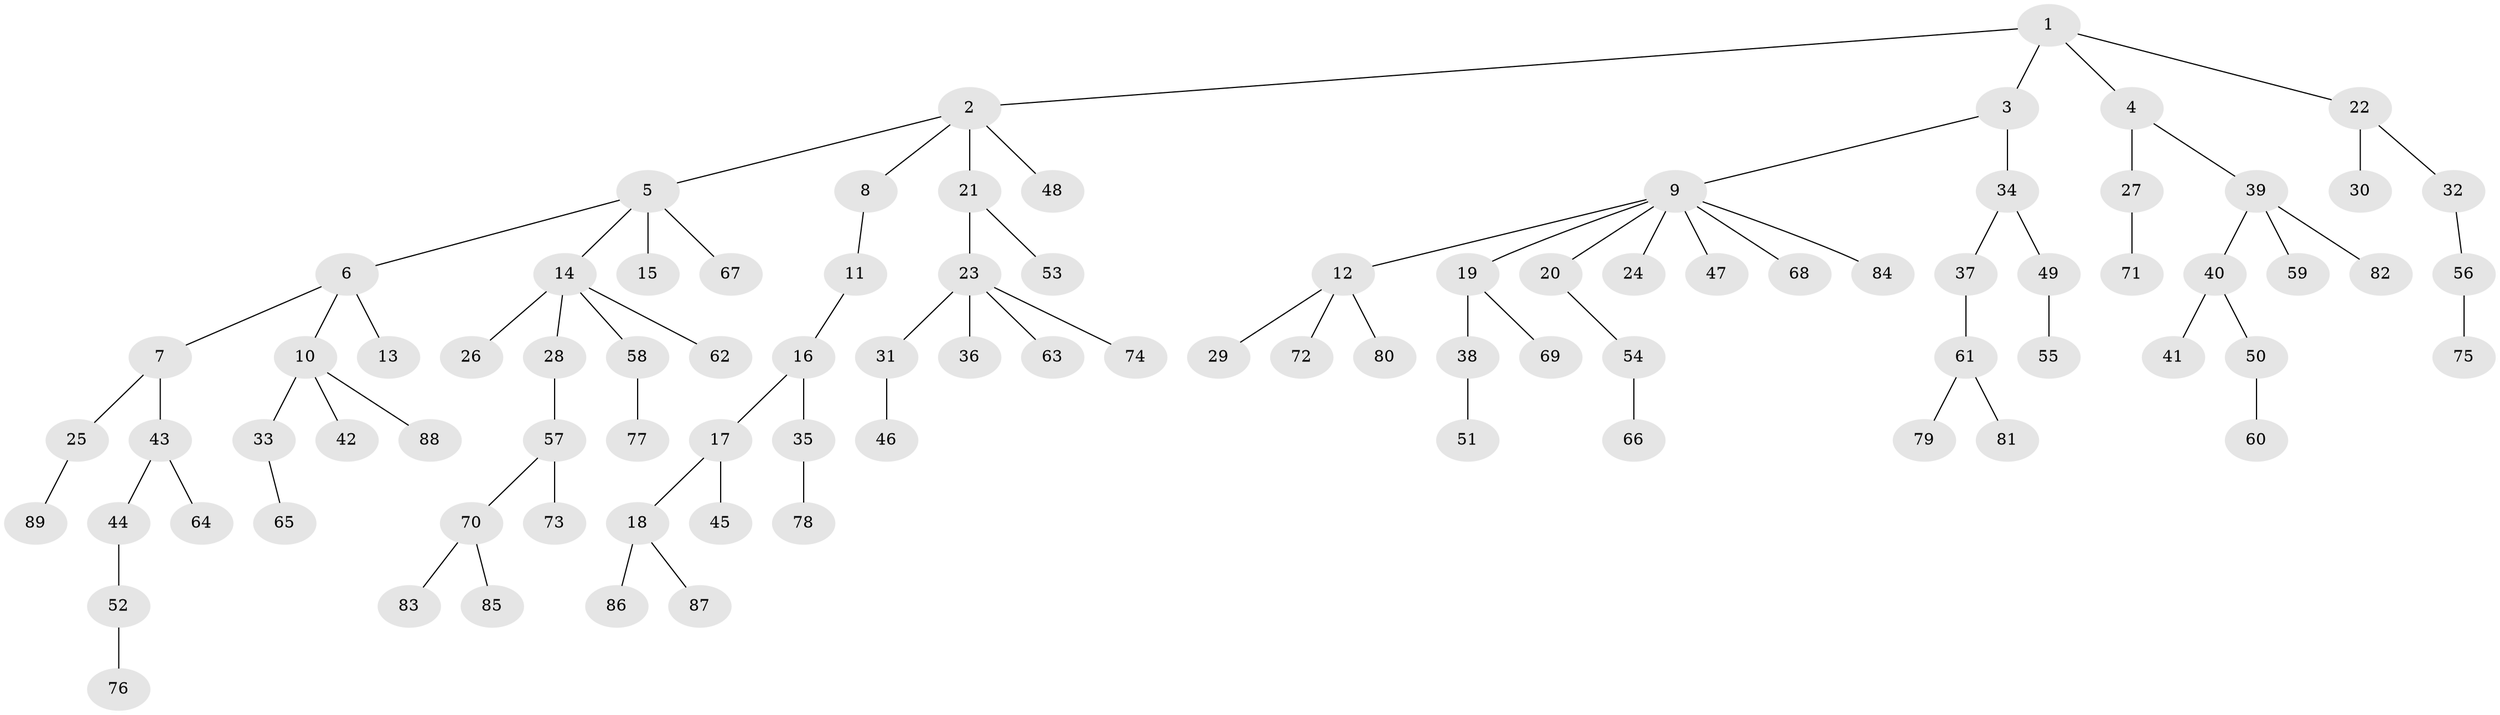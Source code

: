 // coarse degree distribution, {5: 0.04838709677419355, 6: 0.016129032258064516, 3: 0.11290322580645161, 4: 0.04838709677419355, 2: 0.1935483870967742, 9: 0.016129032258064516, 1: 0.5645161290322581}
// Generated by graph-tools (version 1.1) at 2025/24/03/03/25 07:24:09]
// undirected, 89 vertices, 88 edges
graph export_dot {
graph [start="1"]
  node [color=gray90,style=filled];
  1;
  2;
  3;
  4;
  5;
  6;
  7;
  8;
  9;
  10;
  11;
  12;
  13;
  14;
  15;
  16;
  17;
  18;
  19;
  20;
  21;
  22;
  23;
  24;
  25;
  26;
  27;
  28;
  29;
  30;
  31;
  32;
  33;
  34;
  35;
  36;
  37;
  38;
  39;
  40;
  41;
  42;
  43;
  44;
  45;
  46;
  47;
  48;
  49;
  50;
  51;
  52;
  53;
  54;
  55;
  56;
  57;
  58;
  59;
  60;
  61;
  62;
  63;
  64;
  65;
  66;
  67;
  68;
  69;
  70;
  71;
  72;
  73;
  74;
  75;
  76;
  77;
  78;
  79;
  80;
  81;
  82;
  83;
  84;
  85;
  86;
  87;
  88;
  89;
  1 -- 2;
  1 -- 3;
  1 -- 4;
  1 -- 22;
  2 -- 5;
  2 -- 8;
  2 -- 21;
  2 -- 48;
  3 -- 9;
  3 -- 34;
  4 -- 27;
  4 -- 39;
  5 -- 6;
  5 -- 14;
  5 -- 15;
  5 -- 67;
  6 -- 7;
  6 -- 10;
  6 -- 13;
  7 -- 25;
  7 -- 43;
  8 -- 11;
  9 -- 12;
  9 -- 19;
  9 -- 20;
  9 -- 24;
  9 -- 47;
  9 -- 68;
  9 -- 84;
  10 -- 33;
  10 -- 42;
  10 -- 88;
  11 -- 16;
  12 -- 29;
  12 -- 72;
  12 -- 80;
  14 -- 26;
  14 -- 28;
  14 -- 58;
  14 -- 62;
  16 -- 17;
  16 -- 35;
  17 -- 18;
  17 -- 45;
  18 -- 86;
  18 -- 87;
  19 -- 38;
  19 -- 69;
  20 -- 54;
  21 -- 23;
  21 -- 53;
  22 -- 30;
  22 -- 32;
  23 -- 31;
  23 -- 36;
  23 -- 63;
  23 -- 74;
  25 -- 89;
  27 -- 71;
  28 -- 57;
  31 -- 46;
  32 -- 56;
  33 -- 65;
  34 -- 37;
  34 -- 49;
  35 -- 78;
  37 -- 61;
  38 -- 51;
  39 -- 40;
  39 -- 59;
  39 -- 82;
  40 -- 41;
  40 -- 50;
  43 -- 44;
  43 -- 64;
  44 -- 52;
  49 -- 55;
  50 -- 60;
  52 -- 76;
  54 -- 66;
  56 -- 75;
  57 -- 70;
  57 -- 73;
  58 -- 77;
  61 -- 79;
  61 -- 81;
  70 -- 83;
  70 -- 85;
}
